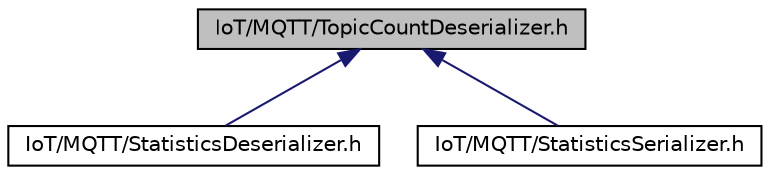 digraph "IoT/MQTT/TopicCountDeserializer.h"
{
 // LATEX_PDF_SIZE
  edge [fontname="Helvetica",fontsize="10",labelfontname="Helvetica",labelfontsize="10"];
  node [fontname="Helvetica",fontsize="10",shape=record];
  Node1 [label="IoT/MQTT/TopicCountDeserializer.h",height=0.2,width=0.4,color="black", fillcolor="grey75", style="filled", fontcolor="black",tooltip=" "];
  Node1 -> Node2 [dir="back",color="midnightblue",fontsize="10",style="solid",fontname="Helvetica"];
  Node2 [label="IoT/MQTT/StatisticsDeserializer.h",height=0.2,width=0.4,color="black", fillcolor="white", style="filled",URL="$StatisticsDeserializer_8h.html",tooltip=" "];
  Node1 -> Node3 [dir="back",color="midnightblue",fontsize="10",style="solid",fontname="Helvetica"];
  Node3 [label="IoT/MQTT/StatisticsSerializer.h",height=0.2,width=0.4,color="black", fillcolor="white", style="filled",URL="$StatisticsSerializer_8h.html",tooltip=" "];
}
